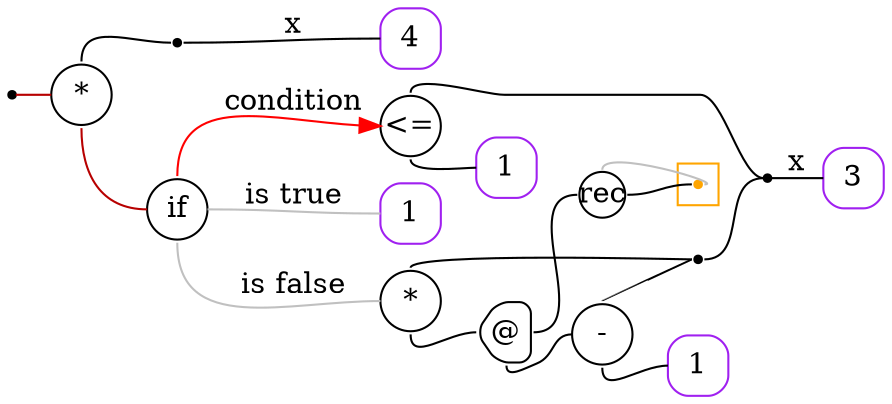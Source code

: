 digraph G {
  rankdir=LR;
  edge[arrowhead=none,arrowtail=none];
  node[fixedsize=true,shape=circle]
  size="9.201041666666667,5.219270833333334";
  labeldistance=0;
  nodesep=.175;
  ranksep=.175;

 nd1[shape=point];
   nd14[label="4",tooltip="nd14-ConstGraph",style=rounded,orientation=90,shape=square,width=.4,height=.4,color="purple"];
 nd42[label="*",tooltip="nd42-BinOpGraph",style=rounded,width=.4,height=.4,color="#000000"];
 nd59[label=" ",tooltip="nd59-ContractGraph",style=rounded,orientation=90,shape=point];
   nd113[label="3",tooltip="nd113-ConstGraph",style=rounded,orientation=90,shape=square,width=.4,height=.4,color="purple"];
 nd117[label="rec",tooltip="nd117-RecurGraph",style=rounded,width=.3,height=.3,color="#000000"];
   subgraph cluster_nd121 {
     graph[style=fill,color="orange"];
     ndcluster_nd121[tooltip="nd121",orientation=90,shape=point,color="orange"];
   };
 nd74[label="if",tooltip="nd74-IfGraph",style=rounded,width=.4,height=.4,color="#000000"];
 nd75[label="<=",tooltip="nd75-BinOpGraph",style=rounded,width=.4,height=.4,color="#000000"];
   nd79[label="1",tooltip="nd79-ConstGraph",style=rounded,orientation=90,shape=square,width=.4,height=.4,color="purple"];
   nd83[label="1",tooltip="nd83-ConstGraph",style=rounded,orientation=90,shape=square,width=.4,height=.4,color="purple"];
 nd84[label="*",tooltip="nd84-BinOpGraph",style=rounded,width=.4,height=.4,color="#000000"];
 nd85[label="@",tooltip="nd85-AppGraph",style=rounded,orientation=90,shape=house,width=.4,height=.4,color="#000000"];
 nd87[label="-",tooltip="nd87-BinOpGraph",style=rounded,width=.4,height=.4,color="#000000"];
   nd91[label="1",tooltip="nd91-ConstGraph",style=rounded,orientation=90,shape=square,width=.4,height=.4,color="purple"];
 nd92[label=" ",tooltip="nd92-ContractGraph",style=rounded,orientation=90,shape=point];
 nd93[label=" ",tooltip="nd93-ContractGraph",style=rounded,orientation=90,shape=point];

  nd42->nd59[tailport=n,headport=w];
  nd1->nd42[label="",tailport=e,headport=w,color="#b70000",arrowhead=none,arrowtail=none];
  nd59->nd14[label="x",tailport=e,headport=w];
  nd75->nd79[tailport=s,headport=w];
  nd87->nd91[tailport=s,headport=w];
  nd85->nd117[tailport=e,headport=w,color=black,arrowhead=none,arrowtail=none];
  nd85->nd87[tailport=s,headport=w];
  nd84->nd85[tailport=s,headport=w];
  nd87->nd92[tailport=n,headport=w];
  nd84->nd92[tailport=n,headport=w];
  nd74->nd75[label="condition",tailport=n,headport=w,color=red,arrowhead=normal];
  nd74->nd83[label="is true",tailport=e,headport=w,color=grey,arrowhead=none,arrowtail=none];
  nd74->nd84[label="is false",tailport=s,headport=w,color=grey,arrowhead=none,arrowtail=none];
  nd75->nd93[tailport=n,headport=w];
  nd92->nd93[tailport=e,headport=w];
  nd42->nd74[tailport=s,headport=w,color="#b70000",arrowhead=none,arrowtail=none];
  nd93->nd113[label="x",tailport=e,headport=w];
  nd117->ndcluster_nd121[dir=back,headport=e,tailport=n,color=grey,arrowhead=none,arrowtail=none];
  nd117->ndcluster_nd121[tailport=e,headport=w];
}